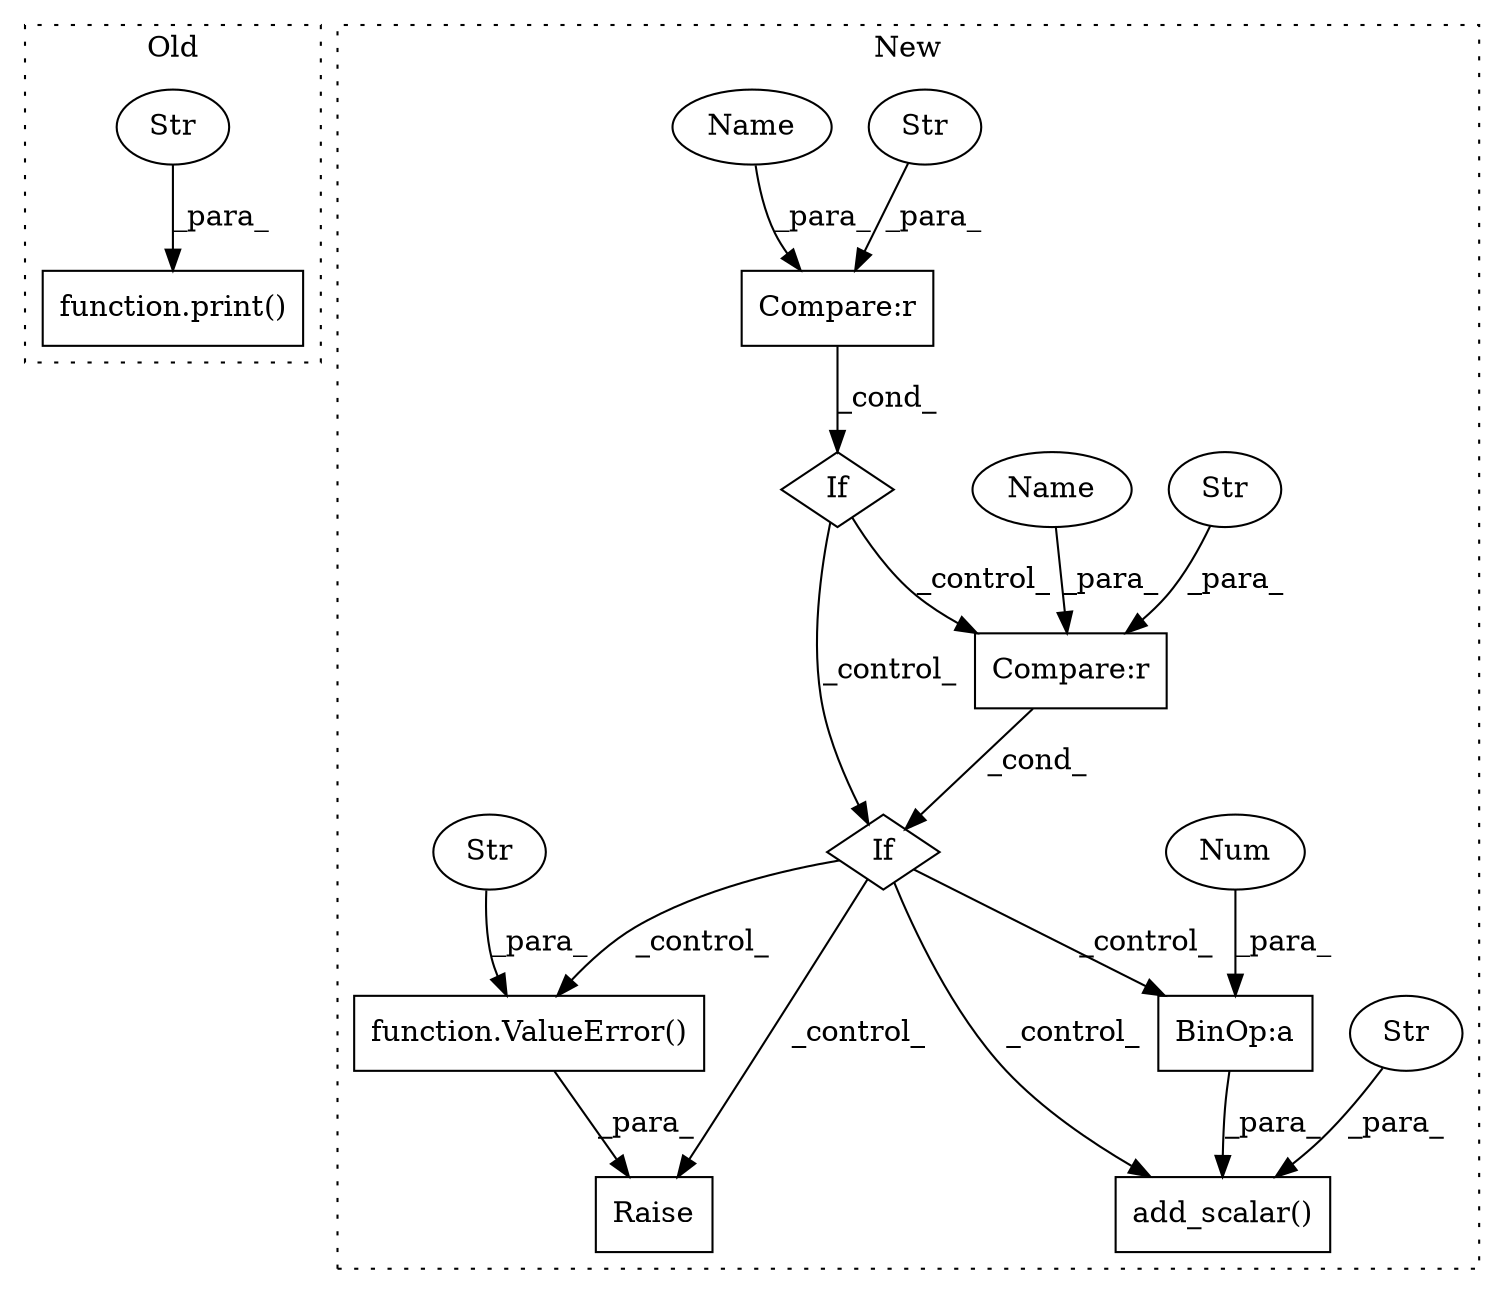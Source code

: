 digraph G {
subgraph cluster0 {
1 [label="function.print()" a="75" s="8890,8927" l="6,1" shape="box"];
4 [label="Str" a="66" s="8896" l="31" shape="ellipse"];
label = "Old";
style="dotted";
}
subgraph cluster1 {
2 [label="add_scalar()" a="75" s="11186,11238" l="18,1" shape="box"];
3 [label="Str" a="66" s="11204" l="11" shape="ellipse"];
5 [label="If" a="96" s="11162" l="0" shape="diamond"];
6 [label="Compare:r" a="40" s="11162" l="14" shape="box"];
7 [label="Compare:r" a="40" s="11073" l="15" shape="box"];
8 [label="If" a="96" s="11070" l="3" shape="diamond"];
9 [label="BinOp:a" a="82" s="11234" l="3" shape="box"];
10 [label="Str" a="66" s="11081" l="7" shape="ellipse"];
11 [label="Str" a="66" s="11170" l="6" shape="ellipse"];
12 [label="Raise" a="91" s="11258" l="6" shape="box"];
13 [label="Num" a="76" s="11237" l="1" shape="ellipse"];
14 [label="function.ValueError()" a="75" s="11264,11324" l="11,1" shape="box"];
15 [label="Str" a="66" s="11275" l="49" shape="ellipse"];
16 [label="Name" a="87" s="11162" l="4" shape="ellipse"];
17 [label="Name" a="87" s="11073" l="4" shape="ellipse"];
label = "New";
style="dotted";
}
3 -> 2 [label="_para_"];
4 -> 1 [label="_para_"];
5 -> 12 [label="_control_"];
5 -> 9 [label="_control_"];
5 -> 14 [label="_control_"];
5 -> 2 [label="_control_"];
6 -> 5 [label="_cond_"];
7 -> 8 [label="_cond_"];
8 -> 6 [label="_control_"];
8 -> 5 [label="_control_"];
9 -> 2 [label="_para_"];
10 -> 7 [label="_para_"];
11 -> 6 [label="_para_"];
13 -> 9 [label="_para_"];
14 -> 12 [label="_para_"];
15 -> 14 [label="_para_"];
16 -> 6 [label="_para_"];
17 -> 7 [label="_para_"];
}